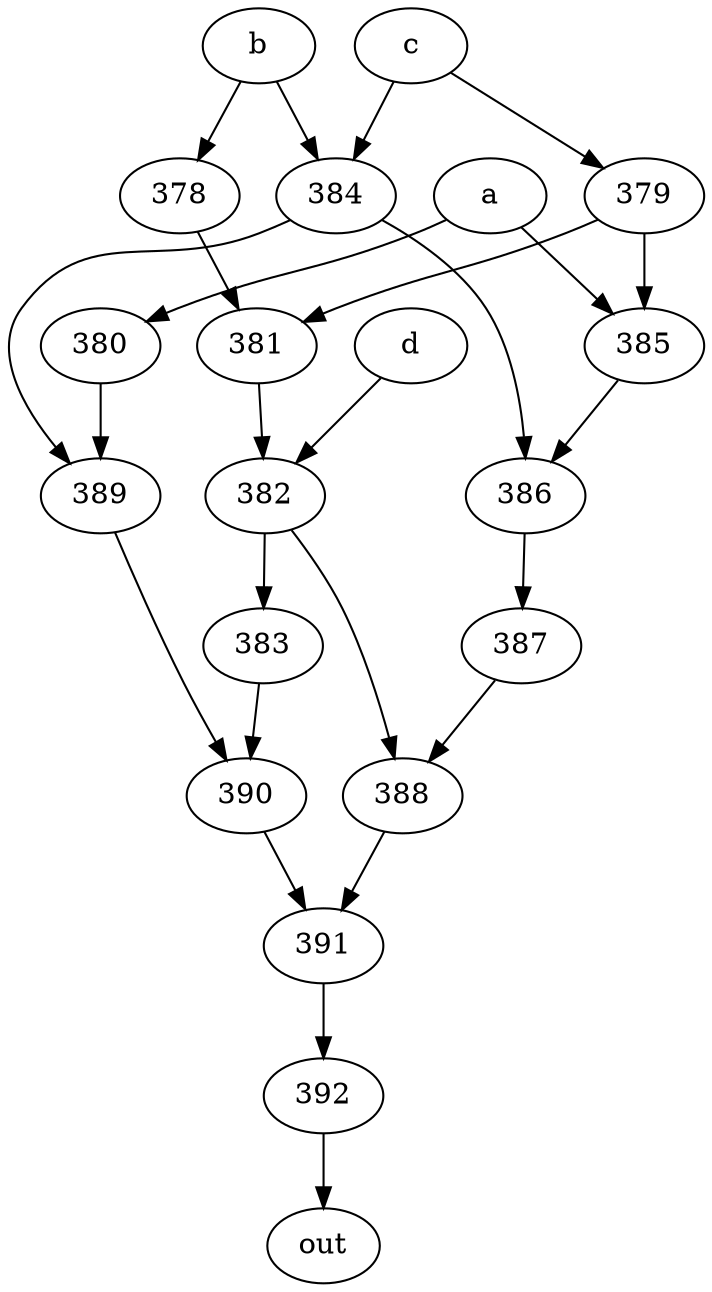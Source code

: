 strict digraph "" {
	392 -> out;
	a -> 380;
	a -> 385;
	380 -> 389;
	385 -> 386;
	389 -> 390;
	386 -> 387;
	b -> 378;
	b -> 384;
	378 -> 381;
	384 -> 389;
	384 -> 386;
	381 -> 382;
	c -> 384;
	c -> 379;
	379 -> 385;
	379 -> 381;
	d -> 382;
	382 -> 383;
	382 -> 388;
	383 -> 390;
	388 -> 391;
	390 -> 391;
	391 -> 392;
	387 -> 388;
}
